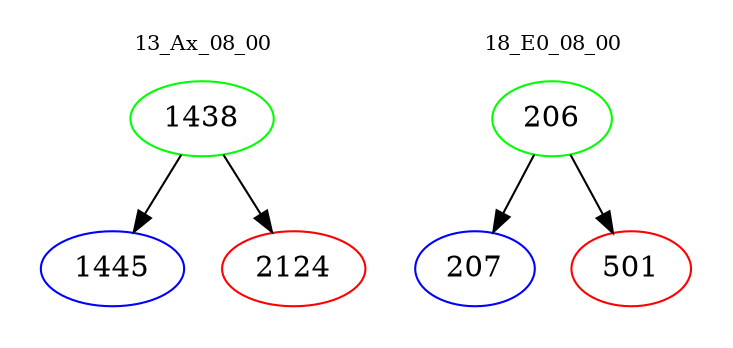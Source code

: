 digraph{
subgraph cluster_0 {
color = white
label = "13_Ax_08_00";
fontsize=10;
T0_1438 [label="1438", color="green"]
T0_1438 -> T0_1445 [color="black"]
T0_1445 [label="1445", color="blue"]
T0_1438 -> T0_2124 [color="black"]
T0_2124 [label="2124", color="red"]
}
subgraph cluster_1 {
color = white
label = "18_E0_08_00";
fontsize=10;
T1_206 [label="206", color="green"]
T1_206 -> T1_207 [color="black"]
T1_207 [label="207", color="blue"]
T1_206 -> T1_501 [color="black"]
T1_501 [label="501", color="red"]
}
}
